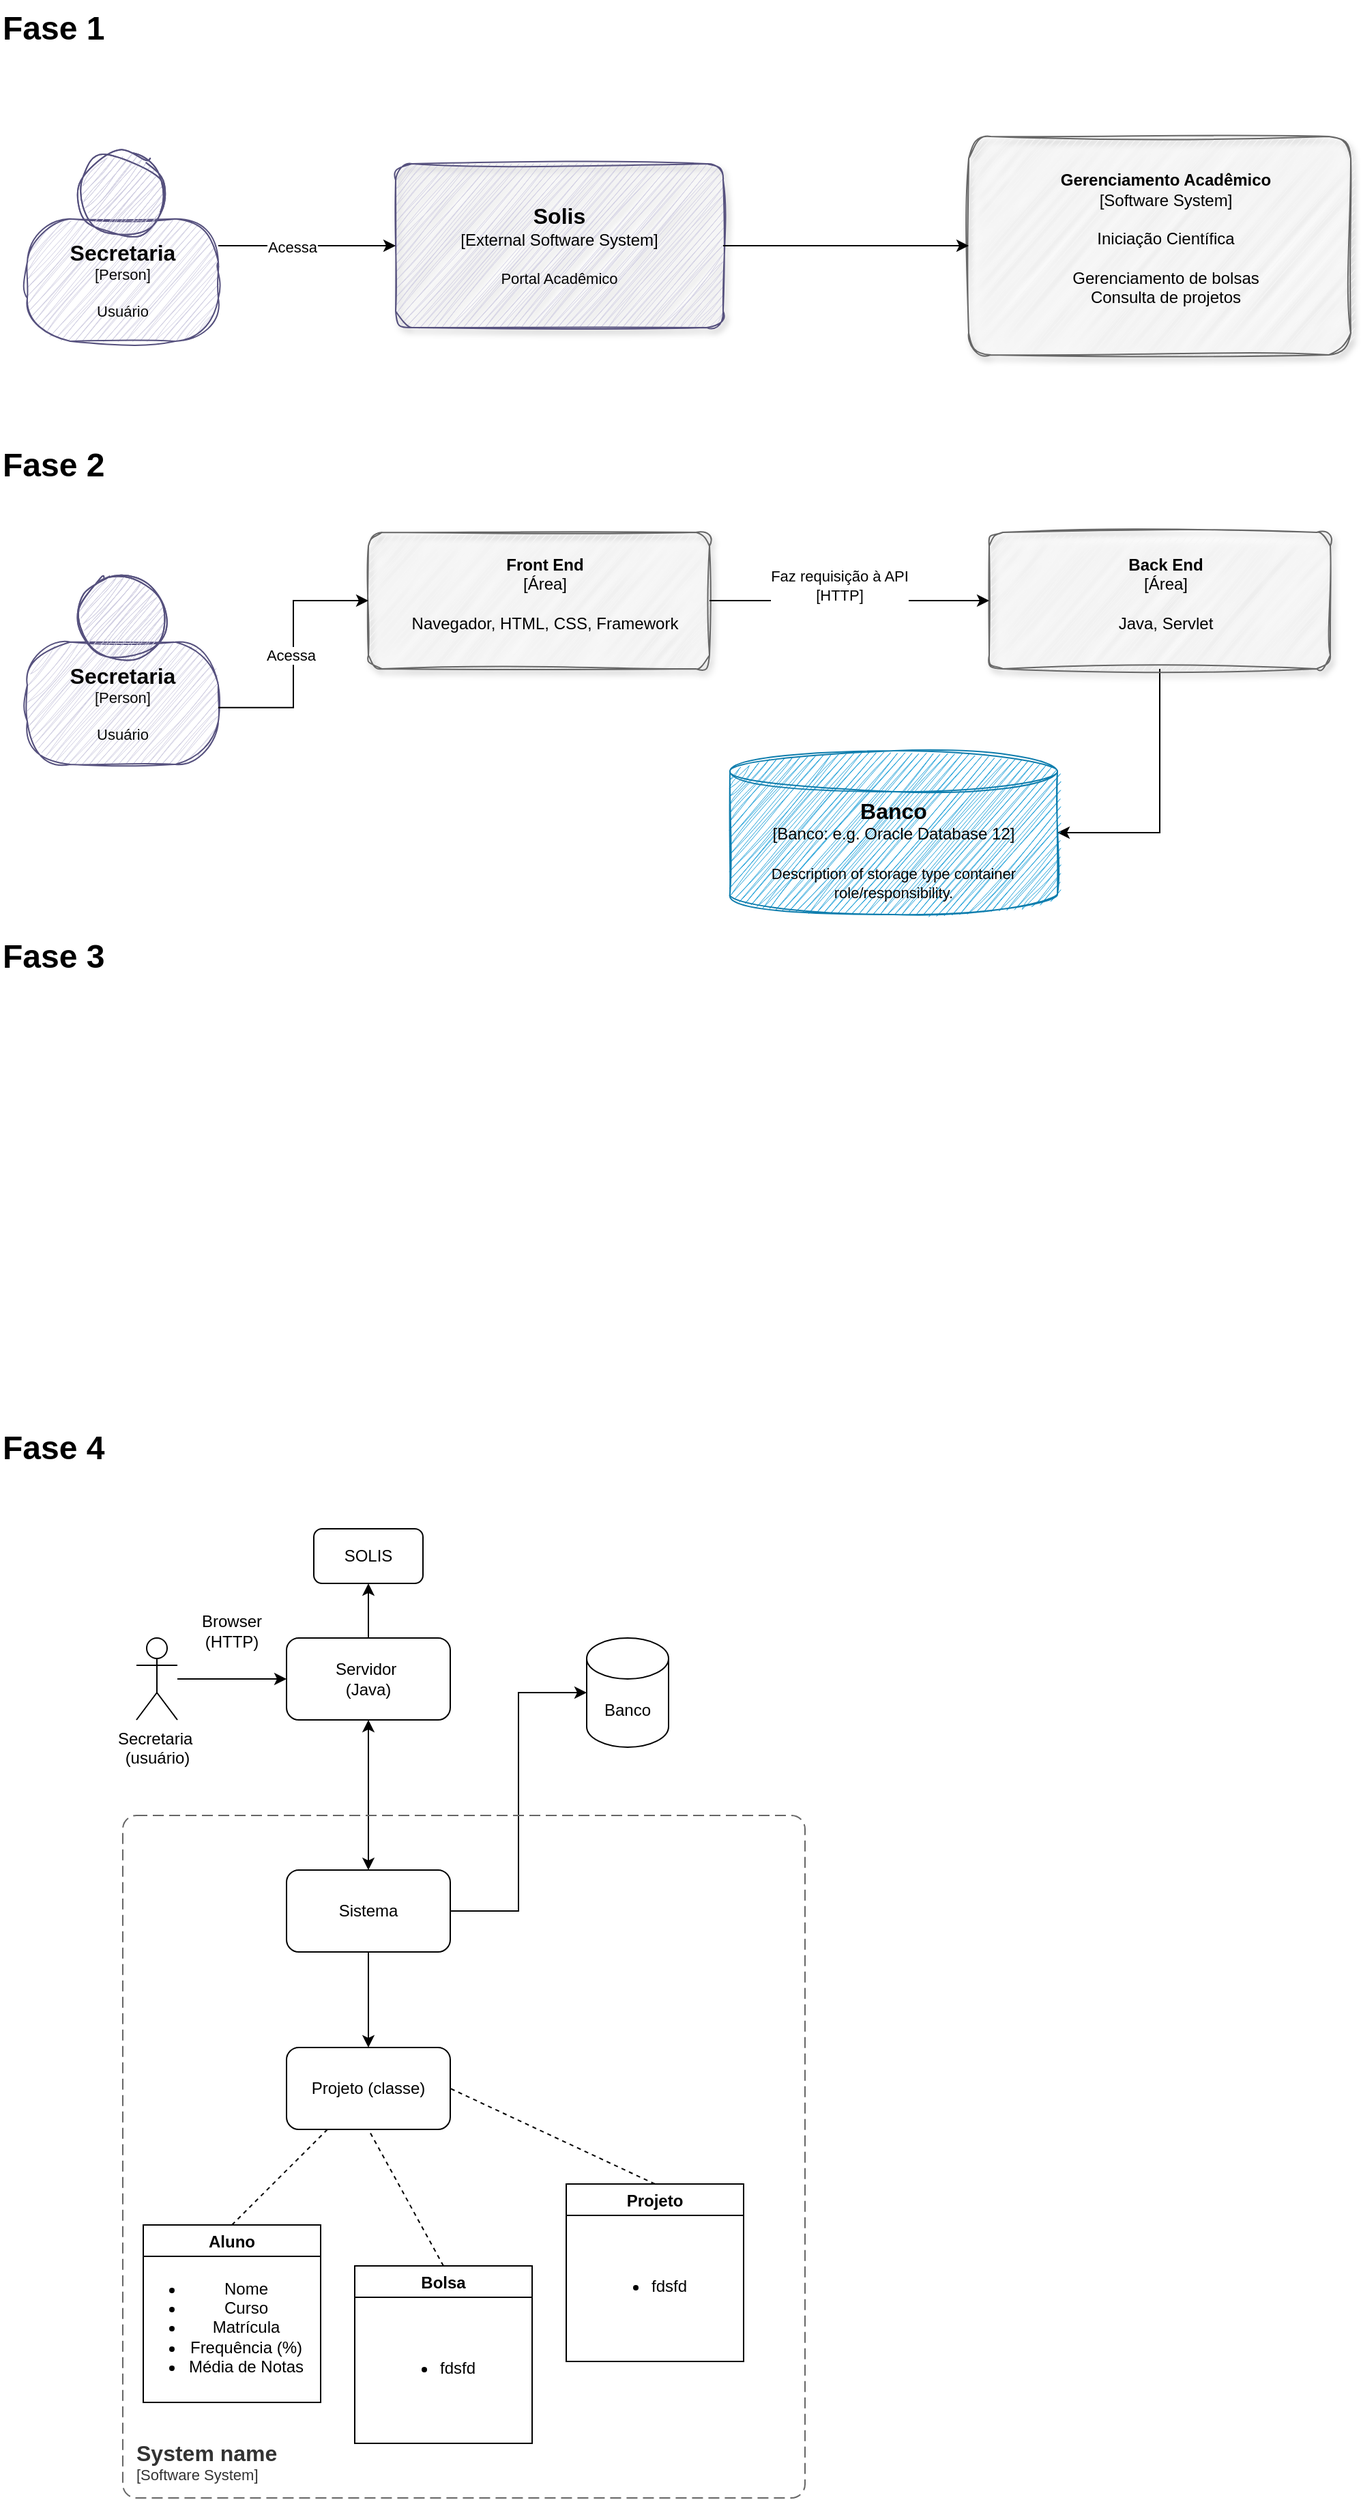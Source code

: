 <mxfile version="24.0.5" type="device">
  <diagram name="Página-1" id="eBi3r5bI5tWaVr12a482">
    <mxGraphModel dx="2607" dy="1356" grid="1" gridSize="10" guides="1" tooltips="1" connect="1" arrows="1" fold="1" page="1" pageScale="1" pageWidth="827" pageHeight="1169" math="0" shadow="0">
      <root>
        <mxCell id="0" />
        <mxCell id="1" parent="0" />
        <mxCell id="FHCaqyUNSViAq4FHQDON-6" style="edgeStyle=orthogonalEdgeStyle;rounded=0;orthogonalLoop=1;jettySize=auto;html=1;" parent="1" source="FHCaqyUNSViAq4FHQDON-1" edge="1">
          <mxGeometry relative="1" as="geometry">
            <mxPoint x="250" y="1270" as="targetPoint" />
          </mxGeometry>
        </mxCell>
        <mxCell id="FHCaqyUNSViAq4FHQDON-1" value="Secretaria&amp;nbsp;&lt;div&gt;(usuário)&lt;/div&gt;" style="shape=umlActor;verticalLabelPosition=bottom;verticalAlign=top;html=1;outlineConnect=0;" parent="1" vertex="1">
          <mxGeometry x="140" y="1240" width="30" height="60" as="geometry" />
        </mxCell>
        <mxCell id="FHCaqyUNSViAq4FHQDON-8" style="edgeStyle=orthogonalEdgeStyle;rounded=0;orthogonalLoop=1;jettySize=auto;html=1;exitX=1;exitY=0.5;exitDx=0;exitDy=0;entryX=0;entryY=0.5;entryDx=0;entryDy=0;entryPerimeter=0;" parent="1" source="FHCaqyUNSViAq4FHQDON-12" target="FHCaqyUNSViAq4FHQDON-11" edge="1">
          <mxGeometry relative="1" as="geometry">
            <mxPoint x="460" y="1270" as="targetPoint" />
          </mxGeometry>
        </mxCell>
        <mxCell id="FHCaqyUNSViAq4FHQDON-10" value="" style="edgeStyle=orthogonalEdgeStyle;rounded=0;orthogonalLoop=1;jettySize=auto;html=1;" parent="1" source="FHCaqyUNSViAq4FHQDON-2" target="FHCaqyUNSViAq4FHQDON-9" edge="1">
          <mxGeometry relative="1" as="geometry" />
        </mxCell>
        <mxCell id="FHCaqyUNSViAq4FHQDON-2" value="Servidor&amp;nbsp;&lt;div&gt;(Java)&lt;/div&gt;" style="rounded=1;whiteSpace=wrap;html=1;" parent="1" vertex="1">
          <mxGeometry x="250" y="1240" width="120" height="60" as="geometry" />
        </mxCell>
        <mxCell id="FHCaqyUNSViAq4FHQDON-7" value="Browser (HTTP)" style="text;html=1;align=center;verticalAlign=middle;whiteSpace=wrap;rounded=0;" parent="1" vertex="1">
          <mxGeometry x="180" y="1220" width="60" height="30" as="geometry" />
        </mxCell>
        <mxCell id="FHCaqyUNSViAq4FHQDON-9" value="SOLIS" style="rounded=1;whiteSpace=wrap;html=1;" parent="1" vertex="1">
          <mxGeometry x="270" y="1160" width="80" height="40" as="geometry" />
        </mxCell>
        <mxCell id="FHCaqyUNSViAq4FHQDON-11" value="Banco" style="shape=cylinder3;whiteSpace=wrap;html=1;boundedLbl=1;backgroundOutline=1;size=15;" parent="1" vertex="1">
          <mxGeometry x="470" y="1240" width="60" height="80" as="geometry" />
        </mxCell>
        <mxCell id="FHCaqyUNSViAq4FHQDON-12" value="Sistema" style="rounded=1;whiteSpace=wrap;html=1;" parent="1" vertex="1">
          <mxGeometry x="250" y="1410" width="120" height="60" as="geometry" />
        </mxCell>
        <mxCell id="FHCaqyUNSViAq4FHQDON-18" value="" style="endArrow=classic;html=1;rounded=0;exitX=0.5;exitY=1;exitDx=0;exitDy=0;entryX=0.5;entryY=0;entryDx=0;entryDy=0;" parent="1" source="FHCaqyUNSViAq4FHQDON-12" target="FHCaqyUNSViAq4FHQDON-20" edge="1">
          <mxGeometry width="50" height="50" relative="1" as="geometry">
            <mxPoint x="310" y="1470" as="sourcePoint" />
            <mxPoint x="310" y="1490" as="targetPoint" />
          </mxGeometry>
        </mxCell>
        <mxCell id="FHCaqyUNSViAq4FHQDON-19" value="" style="endArrow=classic;startArrow=classic;html=1;rounded=0;entryX=0.5;entryY=1;entryDx=0;entryDy=0;exitX=0.5;exitY=0;exitDx=0;exitDy=0;" parent="1" source="FHCaqyUNSViAq4FHQDON-12" target="FHCaqyUNSViAq4FHQDON-2" edge="1">
          <mxGeometry width="50" height="50" relative="1" as="geometry">
            <mxPoint x="300" y="1370" as="sourcePoint" />
            <mxPoint x="350" y="1320" as="targetPoint" />
          </mxGeometry>
        </mxCell>
        <mxCell id="FHCaqyUNSViAq4FHQDON-20" value="Projeto (classe)" style="rounded=1;whiteSpace=wrap;html=1;" parent="1" vertex="1">
          <mxGeometry x="250" y="1540" width="120" height="60" as="geometry" />
        </mxCell>
        <mxCell id="FHCaqyUNSViAq4FHQDON-21" value="" style="endArrow=none;dashed=1;html=1;rounded=0;exitX=0.25;exitY=1;exitDx=0;exitDy=0;entryX=0.5;entryY=0;entryDx=0;entryDy=0;" parent="1" source="FHCaqyUNSViAq4FHQDON-20" target="FHCaqyUNSViAq4FHQDON-28" edge="1">
          <mxGeometry width="50" height="50" relative="1" as="geometry">
            <mxPoint x="170" y="1620" as="sourcePoint" />
            <mxPoint x="260" y="1650" as="targetPoint" />
            <Array as="points" />
          </mxGeometry>
        </mxCell>
        <mxCell id="FHCaqyUNSViAq4FHQDON-23" value="" style="endArrow=none;dashed=1;html=1;rounded=0;entryX=0.5;entryY=1;entryDx=0;entryDy=0;exitX=0.5;exitY=0;exitDx=0;exitDy=0;" parent="1" source="Blnz8LIARVt7KsOHdzr9-27" target="FHCaqyUNSViAq4FHQDON-20" edge="1">
          <mxGeometry width="50" height="50" relative="1" as="geometry">
            <mxPoint x="400" y="1650.0" as="sourcePoint" />
            <mxPoint x="350" y="1610" as="targetPoint" />
          </mxGeometry>
        </mxCell>
        <mxCell id="FHCaqyUNSViAq4FHQDON-28" value="Aluno" style="swimlane;" parent="1" vertex="1">
          <mxGeometry x="145" y="1670" width="130" height="130" as="geometry" />
        </mxCell>
        <mxCell id="FHCaqyUNSViAq4FHQDON-29" value="&lt;ul&gt;&lt;li&gt;Nome&lt;/li&gt;&lt;li&gt;Curso&lt;/li&gt;&lt;li&gt;Matrícula&lt;/li&gt;&lt;li&gt;Frequência (%)&lt;/li&gt;&lt;li&gt;Média de Notas&lt;/li&gt;&lt;/ul&gt;" style="text;html=1;align=center;verticalAlign=middle;resizable=0;points=[];autosize=1;strokeColor=none;fillColor=none;" parent="FHCaqyUNSViAq4FHQDON-28" vertex="1">
          <mxGeometry x="-20" y="20" width="150" height="110" as="geometry" />
        </mxCell>
        <object placeholders="1" c4Name="Secretaria" c4Type="Person" label="&lt;font style=&quot;font-size: 16px&quot;&gt;&lt;b&gt;%c4Name%&lt;/b&gt;&lt;/font&gt;&lt;div&gt;[%c4Type%]&lt;/div&gt;&lt;br&gt;&lt;div&gt;&lt;font style=&quot;font-size: 11px&quot;&gt;&lt;font&gt;%c4Description%&lt;/font&gt;&lt;/font&gt;&lt;/div&gt;" c4Description="Usuário" id="eyaNLcUYtzhBkekJGC_--3">
          <mxCell style="html=1;fontSize=11;dashed=0;whiteSpace=wrap;fillColor=#d0cee2;shape=mxgraph.c4.person2;align=center;metaEdit=1;points=[[0.5,0,0],[1,0.5,0],[1,0.75,0],[0.75,1,0],[0.5,1,0],[0.25,1,0],[0,0.75,0],[0,0.5,0]];resizable=1;strokeColor=#56517e;labelBackgroundColor=none;fontColor=#080808;sketch=1;curveFitting=1;jiggle=2;" parent="1" vertex="1">
            <mxGeometry x="60" y="150" width="140" height="140" as="geometry" />
          </mxCell>
        </object>
        <mxCell id="eyaNLcUYtzhBkekJGC_--4" value="&lt;h1 style=&quot;margin-top: 0px;&quot;&gt;&lt;span style=&quot;background-color: initial;&quot;&gt;Fase 1&lt;/span&gt;&lt;/h1&gt;&lt;h1 style=&quot;margin-top: 0px;&quot;&gt;&lt;br&gt;&lt;/h1&gt;" style="text;html=1;whiteSpace=wrap;overflow=hidden;rounded=0;" parent="1" vertex="1">
          <mxGeometry x="40" y="40" width="110" height="40" as="geometry" />
        </mxCell>
        <object placeholders="1" c4Name="Gerenciamento Acadêmico" c4Type="Software System" c4Description="Iniciação Científica&#xa;&#xa;Gerenciamento de bolsas&#xa;Consulta de projetos" label="&lt;font style=&quot;font-size: 12px;&quot;&gt;&lt;b style=&quot;font-size: 12px;&quot;&gt;%c4Name%&lt;/b&gt;&lt;/font&gt;&lt;div style=&quot;font-size: 12px;&quot;&gt;[%c4Type%]&lt;/div&gt;&lt;br style=&quot;font-size: 12px;&quot;&gt;&lt;div style=&quot;font-size: 12px;&quot;&gt;&lt;font style=&quot;font-size: 12px;&quot;&gt;&lt;font style=&quot;font-size: 12px;&quot;&gt;%c4Description%&lt;/font&gt;&lt;/font&gt;&lt;/div&gt;" id="eyaNLcUYtzhBkekJGC_--6">
          <mxCell style="rounded=1;whiteSpace=wrap;html=1;labelBackgroundColor=none;fillColor=#f5f5f5;align=center;arcSize=10;strokeColor=#666666;metaEdit=1;resizable=1;points=[[0.25,0,0],[0.5,0,0],[0.75,0,0],[1,0.25,0],[1,0.5,0],[1,0.75,0],[0.75,1,0],[0.5,1,0],[0.25,1,0],[0,0.75,0],[0,0.5,0],[0,0.25,0]];fontColor=#000000;shadow=1;glass=0;strokeWidth=1;perimeterSpacing=0;spacing=0;spacingBottom=10;spacingLeft=9;fontSize=12;imageAspect=1;absoluteArcSize=0;noLabel=0;labelPadding=0;container=0;backgroundOutline=0;fixedWidth=0;sketch=1;curveFitting=1;jiggle=2;" parent="1" vertex="1">
            <mxGeometry x="750" y="140" width="280" height="160" as="geometry" />
          </mxCell>
        </object>
        <mxCell id="eyaNLcUYtzhBkekJGC_--13" value="&lt;h1 style=&quot;margin-top: 0px;&quot;&gt;Fase 2&lt;/h1&gt;" style="text;html=1;whiteSpace=wrap;overflow=hidden;rounded=0;" parent="1" vertex="1">
          <mxGeometry x="40" y="360" width="110" height="40" as="geometry" />
        </mxCell>
        <object placeholders="1" c4Name="Solis" c4Type="External Software System" c4Description="Portal Acadêmico" label="&lt;font style=&quot;font-size: 16px&quot;&gt;&lt;b&gt;%c4Name%&lt;/b&gt;&lt;/font&gt;&lt;div&gt;[%c4Type%]&lt;/div&gt;&lt;br&gt;&lt;div&gt;&lt;font style=&quot;font-size: 11px&quot;&gt;&lt;font&gt;%c4Description%&lt;/font&gt;&lt;/font&gt;&lt;/div&gt;" id="eyaNLcUYtzhBkekJGC_--21">
          <mxCell style="rounded=1;whiteSpace=wrap;html=1;labelBackgroundColor=none;fillColor=#d0cee2;align=center;arcSize=10;strokeColor=#56517e;metaEdit=1;resizable=0;points=[[0.25,0,0],[0.5,0,0],[0.75,0,0],[1,0.25,0],[1,0.5,0],[1,0.75,0],[0.75,1,0],[0.5,1,0],[0.25,1,0],[0,0.75,0],[0,0.5,0],[0,0.25,0]];fontColor=#000000;textShadow=0;labelBorderColor=none;shadow=1;glass=0;sketch=1;curveFitting=1;jiggle=2;" parent="1" vertex="1">
            <mxGeometry x="330" y="160" width="240" height="120" as="geometry" />
          </mxCell>
        </object>
        <object placeholders="1" c4Name="Front End" c4Type="Área" c4Description="Navegador, HTML, CSS, Framework" label="&lt;font style=&quot;font-size: 12px;&quot;&gt;&lt;b style=&quot;font-size: 12px;&quot;&gt;%c4Name%&lt;/b&gt;&lt;/font&gt;&lt;div style=&quot;font-size: 12px;&quot;&gt;[%c4Type%]&lt;/div&gt;&lt;br style=&quot;font-size: 12px;&quot;&gt;&lt;div style=&quot;font-size: 12px;&quot;&gt;&lt;font style=&quot;font-size: 12px;&quot;&gt;&lt;font style=&quot;font-size: 12px;&quot;&gt;%c4Description%&lt;/font&gt;&lt;/font&gt;&lt;/div&gt;" id="Blnz8LIARVt7KsOHdzr9-8">
          <mxCell style="rounded=1;whiteSpace=wrap;html=1;labelBackgroundColor=none;fillColor=#f5f5f5;align=center;arcSize=10;strokeColor=#666666;metaEdit=1;resizable=1;points=[[0.25,0,0],[0.5,0,0],[0.75,0,0],[1,0.25,0],[1,0.5,0],[1,0.75,0],[0.75,1,0],[0.5,1,0],[0.25,1,0],[0,0.75,0],[0,0.5,0],[0,0.25,0]];fontColor=#000000;shadow=1;glass=0;strokeWidth=1;perimeterSpacing=0;spacing=0;spacingBottom=10;spacingLeft=9;fontSize=12;imageAspect=1;absoluteArcSize=0;noLabel=0;labelPadding=0;container=0;backgroundOutline=0;fixedWidth=0;sketch=1;curveFitting=1;jiggle=2;" vertex="1" parent="1">
            <mxGeometry x="310" y="430" width="250" height="100" as="geometry" />
          </mxCell>
        </object>
        <object placeholders="1" c4Name="Secretaria" c4Type="Person" label="&lt;font style=&quot;font-size: 16px&quot;&gt;&lt;b&gt;%c4Name%&lt;/b&gt;&lt;/font&gt;&lt;div&gt;[%c4Type%]&lt;/div&gt;&lt;br&gt;&lt;div&gt;&lt;font style=&quot;font-size: 11px&quot;&gt;&lt;font&gt;%c4Description%&lt;/font&gt;&lt;/font&gt;&lt;/div&gt;" c4Description="Usuário" id="Blnz8LIARVt7KsOHdzr9-9">
          <mxCell style="html=1;fontSize=11;dashed=0;whiteSpace=wrap;fillColor=#d0cee2;shape=mxgraph.c4.person2;align=center;metaEdit=1;points=[[0.5,0,0],[1,0.5,0],[1,0.75,0],[0.75,1,0],[0.5,1,0],[0.25,1,0],[0,0.75,0],[0,0.5,0]];resizable=1;strokeColor=#56517e;labelBackgroundColor=none;fontColor=#080808;sketch=1;curveFitting=1;jiggle=2;" vertex="1" parent="1">
            <mxGeometry x="60" y="460" width="140" height="140" as="geometry" />
          </mxCell>
        </object>
        <mxCell id="Blnz8LIARVt7KsOHdzr9-17" style="edgeStyle=orthogonalEdgeStyle;rounded=0;orthogonalLoop=1;jettySize=auto;html=1;entryX=0;entryY=0.5;entryDx=0;entryDy=0;entryPerimeter=0;exitX=1;exitY=0.703;exitDx=0;exitDy=0;exitPerimeter=0;" edge="1" parent="1" source="Blnz8LIARVt7KsOHdzr9-9" target="Blnz8LIARVt7KsOHdzr9-8">
          <mxGeometry relative="1" as="geometry" />
        </mxCell>
        <mxCell id="Blnz8LIARVt7KsOHdzr9-19" value="Acessa" style="edgeLabel;html=1;align=center;verticalAlign=middle;resizable=0;points=[];" vertex="1" connectable="0" parent="Blnz8LIARVt7KsOHdzr9-17">
          <mxGeometry y="2" relative="1" as="geometry">
            <mxPoint as="offset" />
          </mxGeometry>
        </mxCell>
        <mxCell id="Blnz8LIARVt7KsOHdzr9-20" style="edgeStyle=orthogonalEdgeStyle;rounded=0;orthogonalLoop=1;jettySize=auto;html=1;entryX=0;entryY=0.5;entryDx=0;entryDy=0;entryPerimeter=0;" edge="1" parent="1" source="eyaNLcUYtzhBkekJGC_--3" target="eyaNLcUYtzhBkekJGC_--21">
          <mxGeometry relative="1" as="geometry" />
        </mxCell>
        <mxCell id="Blnz8LIARVt7KsOHdzr9-22" value="Acessa" style="edgeLabel;html=1;align=center;verticalAlign=middle;resizable=0;points=[];" vertex="1" connectable="0" parent="Blnz8LIARVt7KsOHdzr9-20">
          <mxGeometry x="-0.169" y="-1" relative="1" as="geometry">
            <mxPoint as="offset" />
          </mxGeometry>
        </mxCell>
        <mxCell id="Blnz8LIARVt7KsOHdzr9-21" style="edgeStyle=orthogonalEdgeStyle;rounded=0;orthogonalLoop=1;jettySize=auto;html=1;entryX=0;entryY=0.5;entryDx=0;entryDy=0;entryPerimeter=0;" edge="1" parent="1" source="eyaNLcUYtzhBkekJGC_--21" target="eyaNLcUYtzhBkekJGC_--6">
          <mxGeometry relative="1" as="geometry" />
        </mxCell>
        <mxCell id="Blnz8LIARVt7KsOHdzr9-35" style="edgeStyle=orthogonalEdgeStyle;rounded=0;orthogonalLoop=1;jettySize=auto;html=1;entryX=1;entryY=0.5;entryDx=0;entryDy=0;entryPerimeter=0;" edge="1" parent="1" source="Blnz8LIARVt7KsOHdzr9-23" target="Blnz8LIARVt7KsOHdzr9-34">
          <mxGeometry relative="1" as="geometry">
            <mxPoint x="890" y="640" as="targetPoint" />
          </mxGeometry>
        </mxCell>
        <object placeholders="1" c4Name="Back End" c4Type="Área" c4Description="Java, Servlet" label="&lt;font style=&quot;font-size: 12px;&quot;&gt;&lt;b style=&quot;font-size: 12px;&quot;&gt;%c4Name%&lt;/b&gt;&lt;/font&gt;&lt;div style=&quot;font-size: 12px;&quot;&gt;[%c4Type%]&lt;/div&gt;&lt;br style=&quot;font-size: 12px;&quot;&gt;&lt;div style=&quot;font-size: 12px;&quot;&gt;&lt;font style=&quot;font-size: 12px;&quot;&gt;&lt;font style=&quot;font-size: 12px;&quot;&gt;%c4Description%&lt;/font&gt;&lt;/font&gt;&lt;/div&gt;" id="Blnz8LIARVt7KsOHdzr9-23">
          <mxCell style="rounded=1;whiteSpace=wrap;html=1;labelBackgroundColor=none;fillColor=#f5f5f5;align=center;arcSize=10;strokeColor=#666666;metaEdit=1;resizable=1;points=[[0.25,0,0],[0.5,0,0],[0.75,0,0],[1,0.25,0],[1,0.5,0],[1,0.75,0],[0.75,1,0],[0.5,1,0],[0.25,1,0],[0,0.75,0],[0,0.5,0],[0,0.25,0]];fontColor=#000000;shadow=1;glass=0;strokeWidth=1;perimeterSpacing=0;spacing=0;spacingBottom=10;spacingLeft=9;fontSize=12;imageAspect=1;absoluteArcSize=0;noLabel=0;labelPadding=0;container=0;backgroundOutline=0;fixedWidth=0;sketch=1;curveFitting=1;jiggle=2;" vertex="1" parent="1">
            <mxGeometry x="765" y="430" width="250" height="100" as="geometry" />
          </mxCell>
        </object>
        <mxCell id="Blnz8LIARVt7KsOHdzr9-24" style="edgeStyle=orthogonalEdgeStyle;rounded=0;orthogonalLoop=1;jettySize=auto;html=1;entryX=0;entryY=0.5;entryDx=0;entryDy=0;entryPerimeter=0;" edge="1" parent="1" source="Blnz8LIARVt7KsOHdzr9-8" target="Blnz8LIARVt7KsOHdzr9-23">
          <mxGeometry relative="1" as="geometry" />
        </mxCell>
        <mxCell id="Blnz8LIARVt7KsOHdzr9-25" value="Faz requisição à API&lt;div&gt;[HTTP]&lt;/div&gt;" style="edgeLabel;html=1;align=center;verticalAlign=middle;resizable=0;points=[];" vertex="1" connectable="0" parent="Blnz8LIARVt7KsOHdzr9-24">
          <mxGeometry x="-0.074" y="11" relative="1" as="geometry">
            <mxPoint as="offset" />
          </mxGeometry>
        </mxCell>
        <object placeholders="1" c4Name="System name" c4Type="SystemScopeBoundary" c4Application="Software System" label="&lt;font style=&quot;font-size: 16px&quot;&gt;&lt;b&gt;&lt;div style=&quot;text-align: left&quot;&gt;%c4Name%&lt;/div&gt;&lt;/b&gt;&lt;/font&gt;&lt;div style=&quot;text-align: left&quot;&gt;[%c4Application%]&lt;/div&gt;" id="Blnz8LIARVt7KsOHdzr9-26">
          <mxCell style="rounded=1;fontSize=11;whiteSpace=wrap;html=1;dashed=1;arcSize=20;fillColor=none;strokeColor=#666666;fontColor=#333333;labelBackgroundColor=none;align=left;verticalAlign=bottom;labelBorderColor=none;spacingTop=0;spacing=10;dashPattern=8 4;metaEdit=1;rotatable=0;perimeter=rectanglePerimeter;noLabel=0;labelPadding=0;allowArrows=0;connectable=0;expand=0;recursiveResize=0;editable=1;pointerEvents=0;absoluteArcSize=1;points=[[0.25,0,0],[0.5,0,0],[0.75,0,0],[1,0.25,0],[1,0.5,0],[1,0.75,0],[0.75,1,0],[0.5,1,0],[0.25,1,0],[0,0.75,0],[0,0.5,0],[0,0.25,0]];" vertex="1" parent="1">
            <mxGeometry x="130" y="1370" width="500" height="500" as="geometry" />
          </mxCell>
        </object>
        <mxCell id="Blnz8LIARVt7KsOHdzr9-27" value="Bolsa" style="swimlane;" vertex="1" parent="1">
          <mxGeometry x="300" y="1700" width="130" height="130" as="geometry" />
        </mxCell>
        <mxCell id="Blnz8LIARVt7KsOHdzr9-28" value="&lt;ul&gt;&lt;li&gt;fdsfd&lt;/li&gt;&lt;/ul&gt;" style="text;html=1;align=center;verticalAlign=middle;resizable=0;points=[];autosize=1;strokeColor=none;fillColor=none;" vertex="1" parent="Blnz8LIARVt7KsOHdzr9-27">
          <mxGeometry x="10" y="50" width="90" height="50" as="geometry" />
        </mxCell>
        <mxCell id="Blnz8LIARVt7KsOHdzr9-31" value="Projeto" style="swimlane;" vertex="1" parent="1">
          <mxGeometry x="455" y="1640" width="130" height="130" as="geometry" />
        </mxCell>
        <mxCell id="Blnz8LIARVt7KsOHdzr9-32" value="&lt;ul&gt;&lt;li&gt;fdsfd&lt;/li&gt;&lt;/ul&gt;" style="text;html=1;align=center;verticalAlign=middle;resizable=0;points=[];autosize=1;strokeColor=none;fillColor=none;" vertex="1" parent="Blnz8LIARVt7KsOHdzr9-31">
          <mxGeometry x="10" y="50" width="90" height="50" as="geometry" />
        </mxCell>
        <mxCell id="Blnz8LIARVt7KsOHdzr9-33" value="" style="endArrow=none;dashed=1;html=1;rounded=0;entryX=1;entryY=0.5;entryDx=0;entryDy=0;exitX=0.5;exitY=0;exitDx=0;exitDy=0;" edge="1" parent="1" source="Blnz8LIARVt7KsOHdzr9-31" target="FHCaqyUNSViAq4FHQDON-20">
          <mxGeometry width="50" height="50" relative="1" as="geometry">
            <mxPoint x="472.5" y="1620" as="sourcePoint" />
            <mxPoint x="417.5" y="1520" as="targetPoint" />
          </mxGeometry>
        </mxCell>
        <object placeholders="1" c4Type="Banco" c4Container="Banco" c4Technology="e.g. Oracle Database 12" c4Description="Description of storage type container role/responsibility." label="&lt;font style=&quot;font-size: 16px&quot;&gt;&lt;b&gt;%c4Type%&lt;/b&gt;&lt;/font&gt;&lt;div&gt;[%c4Container%:&amp;nbsp;%c4Technology%]&lt;/div&gt;&lt;br&gt;&lt;div&gt;&lt;font style=&quot;font-size: 11px&quot;&gt;&lt;font&gt;%c4Description%&lt;/font&gt;&lt;/font&gt;&lt;/div&gt;" id="Blnz8LIARVt7KsOHdzr9-34">
          <mxCell style="shape=cylinder3;size=15;whiteSpace=wrap;html=1;boundedLbl=1;rounded=0;labelBackgroundColor=none;fillColor=#23A2D9;fontSize=12;fontColor=#030303;align=center;strokeColor=#0E7DAD;metaEdit=1;points=[[0.5,0,0],[1,0.25,0],[1,0.5,0],[1,0.75,0],[0.5,1,0],[0,0.75,0],[0,0.5,0],[0,0.25,0]];resizable=0;sketch=1;curveFitting=1;jiggle=2;" vertex="1" parent="1">
            <mxGeometry x="575" y="590" width="240" height="120" as="geometry" />
          </mxCell>
        </object>
        <mxCell id="Blnz8LIARVt7KsOHdzr9-36" value="&lt;h1 style=&quot;margin-top: 0px;&quot;&gt;Fase 3&lt;/h1&gt;" style="text;html=1;whiteSpace=wrap;overflow=hidden;rounded=0;" vertex="1" parent="1">
          <mxGeometry x="40" y="720" width="110" height="40" as="geometry" />
        </mxCell>
        <mxCell id="Blnz8LIARVt7KsOHdzr9-37" value="&lt;h1 style=&quot;margin-top: 0px;&quot;&gt;Fase 4&lt;/h1&gt;" style="text;html=1;whiteSpace=wrap;overflow=hidden;rounded=0;" vertex="1" parent="1">
          <mxGeometry x="40" y="1080" width="110" height="40" as="geometry" />
        </mxCell>
      </root>
    </mxGraphModel>
  </diagram>
</mxfile>
